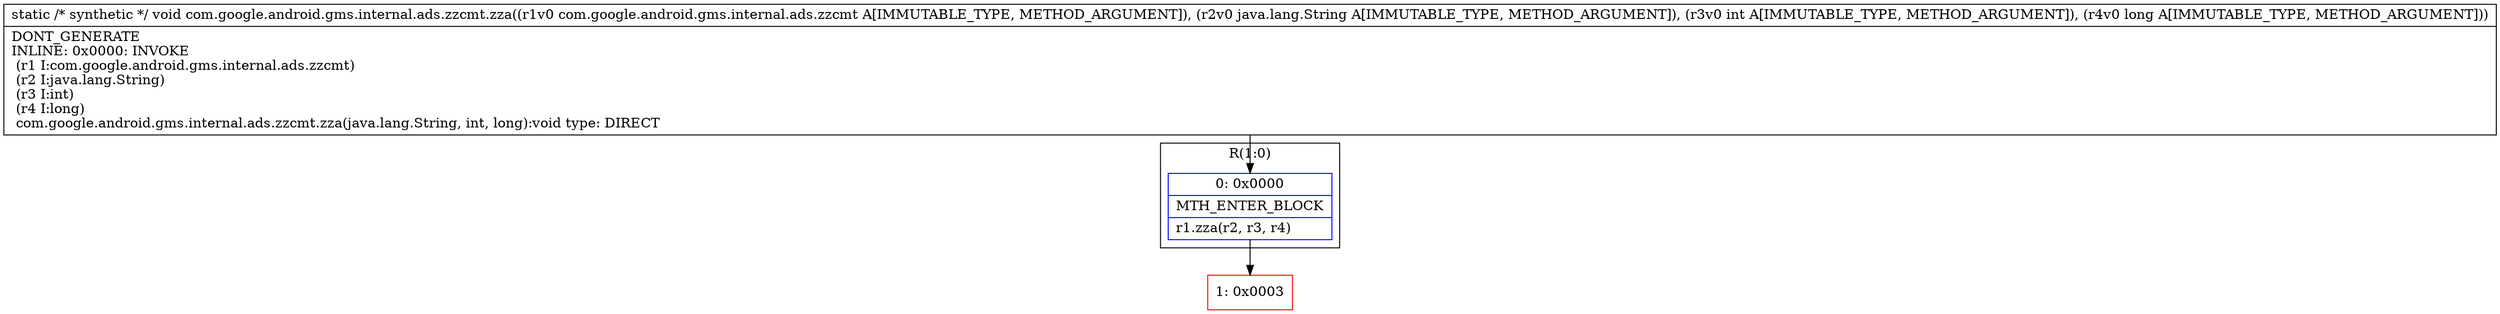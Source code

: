digraph "CFG forcom.google.android.gms.internal.ads.zzcmt.zza(Lcom\/google\/android\/gms\/internal\/ads\/zzcmt;Ljava\/lang\/String;IJ)V" {
subgraph cluster_Region_534050750 {
label = "R(1:0)";
node [shape=record,color=blue];
Node_0 [shape=record,label="{0\:\ 0x0000|MTH_ENTER_BLOCK\l|r1.zza(r2, r3, r4)\l}"];
}
Node_1 [shape=record,color=red,label="{1\:\ 0x0003}"];
MethodNode[shape=record,label="{static \/* synthetic *\/ void com.google.android.gms.internal.ads.zzcmt.zza((r1v0 com.google.android.gms.internal.ads.zzcmt A[IMMUTABLE_TYPE, METHOD_ARGUMENT]), (r2v0 java.lang.String A[IMMUTABLE_TYPE, METHOD_ARGUMENT]), (r3v0 int A[IMMUTABLE_TYPE, METHOD_ARGUMENT]), (r4v0 long A[IMMUTABLE_TYPE, METHOD_ARGUMENT]))  | DONT_GENERATE\lINLINE: 0x0000: INVOKE  \l  (r1 I:com.google.android.gms.internal.ads.zzcmt)\l  (r2 I:java.lang.String)\l  (r3 I:int)\l  (r4 I:long)\l com.google.android.gms.internal.ads.zzcmt.zza(java.lang.String, int, long):void type: DIRECT\l}"];
MethodNode -> Node_0;
Node_0 -> Node_1;
}

